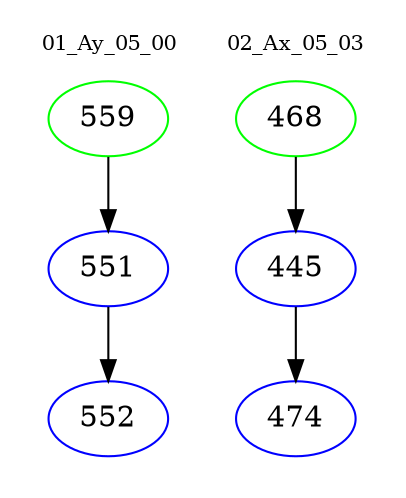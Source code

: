 digraph{
subgraph cluster_0 {
color = white
label = "01_Ay_05_00";
fontsize=10;
T0_559 [label="559", color="green"]
T0_559 -> T0_551 [color="black"]
T0_551 [label="551", color="blue"]
T0_551 -> T0_552 [color="black"]
T0_552 [label="552", color="blue"]
}
subgraph cluster_1 {
color = white
label = "02_Ax_05_03";
fontsize=10;
T1_468 [label="468", color="green"]
T1_468 -> T1_445 [color="black"]
T1_445 [label="445", color="blue"]
T1_445 -> T1_474 [color="black"]
T1_474 [label="474", color="blue"]
}
}
